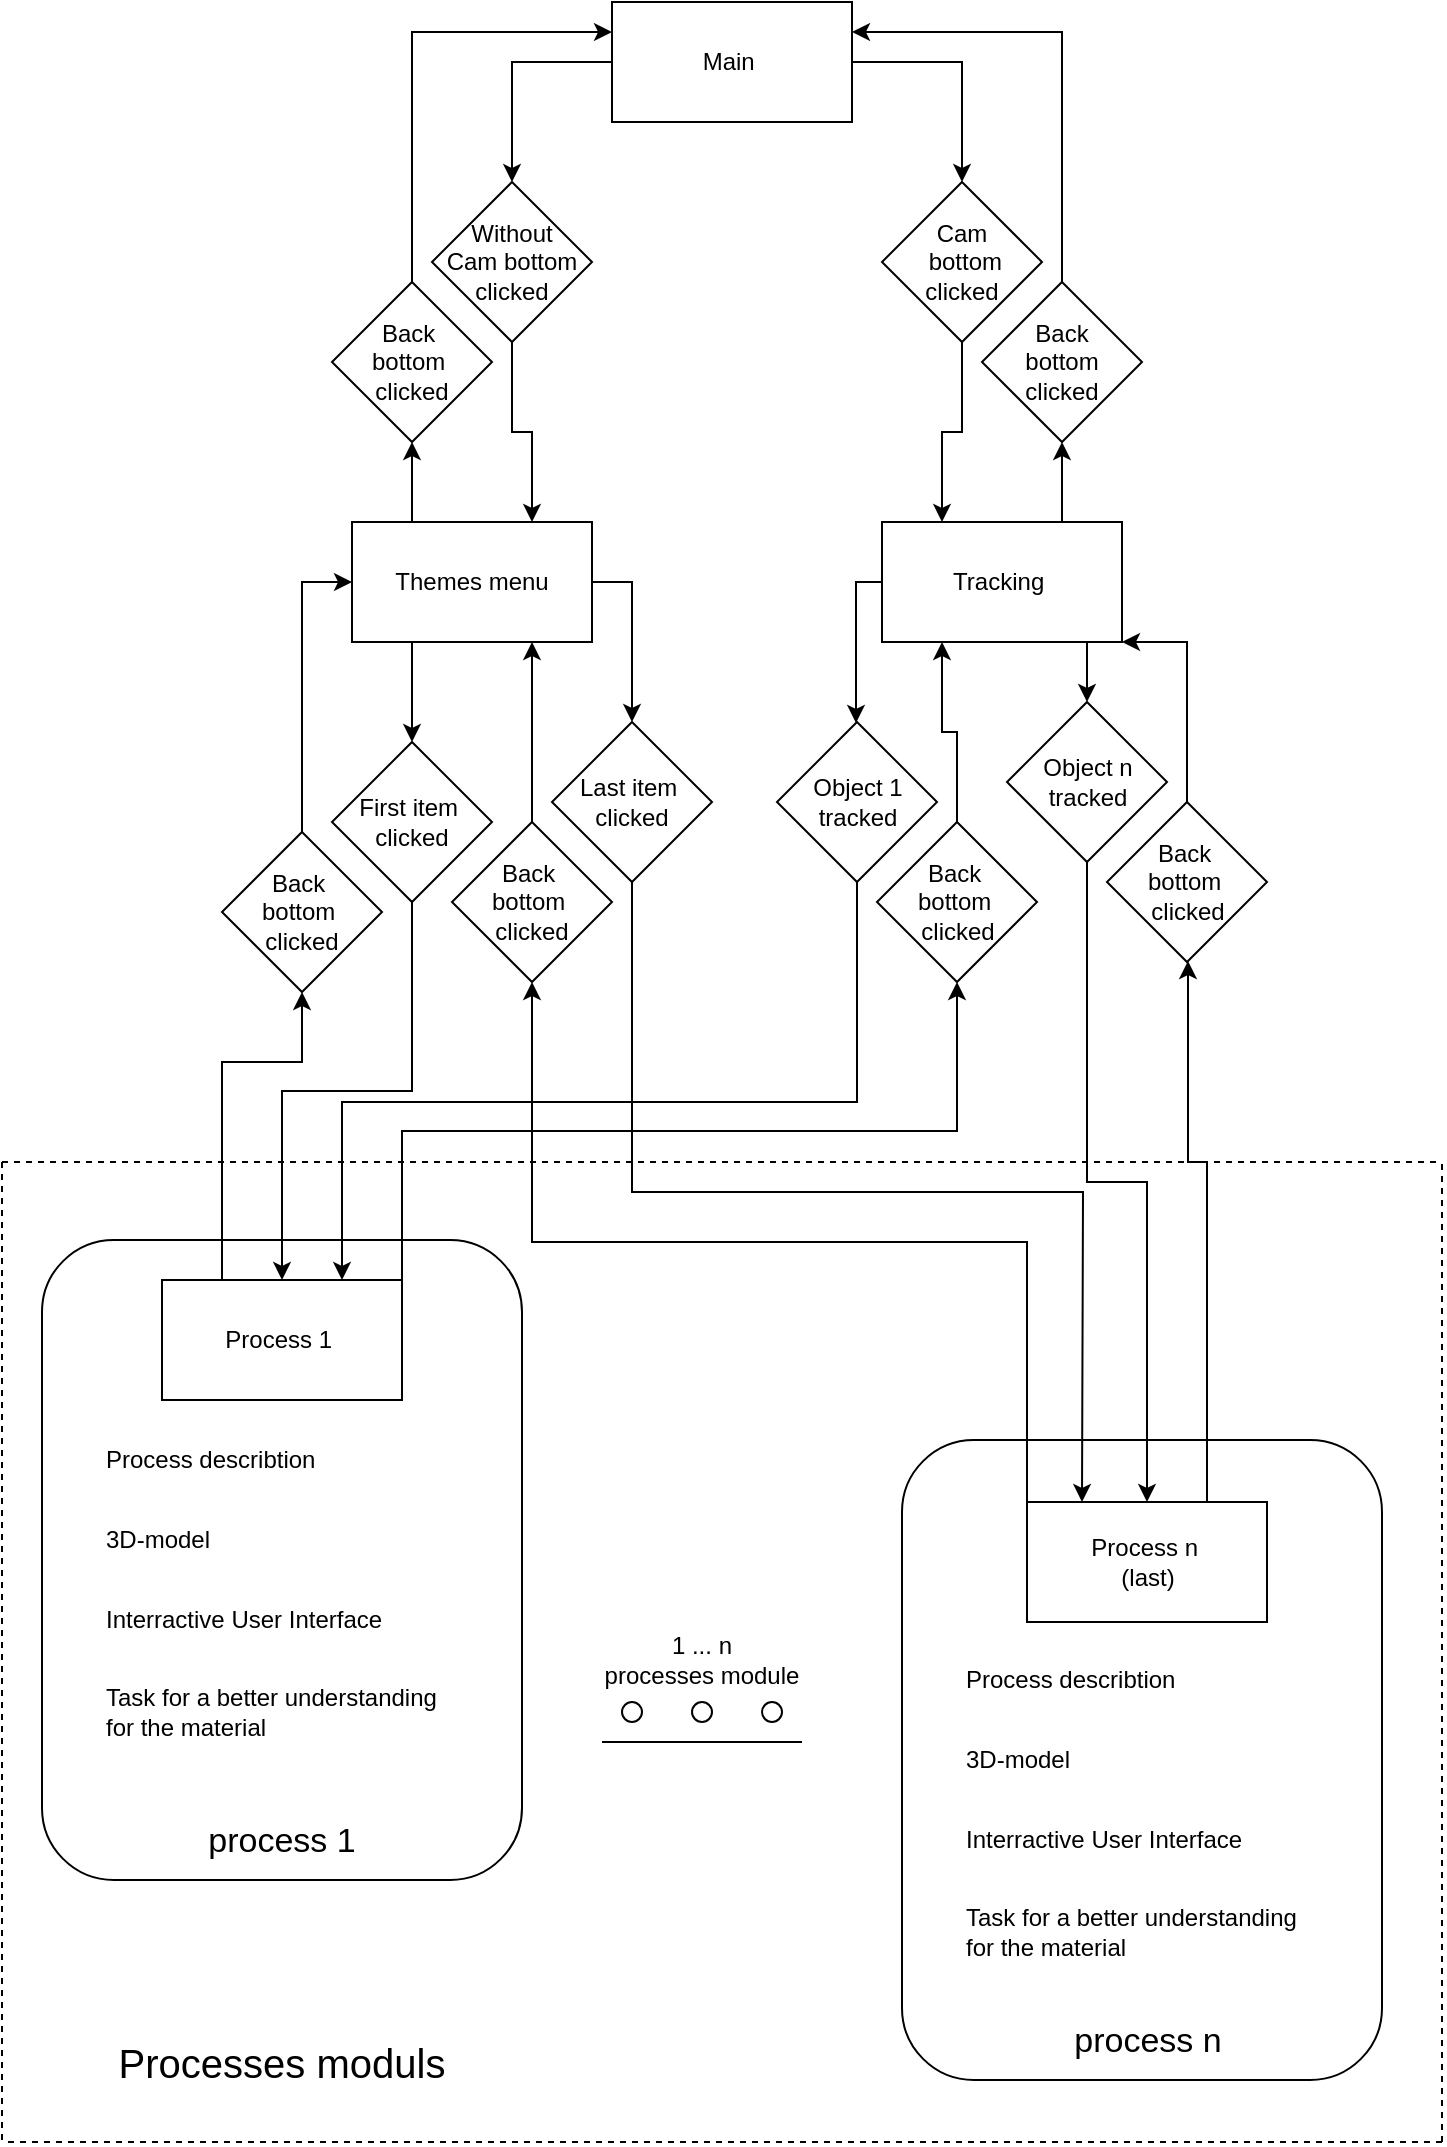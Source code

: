 <mxfile version="13.0.7" type="device"><diagram id="C9-VbCeHcDid7ZQHV7NY" name="Page-1"><mxGraphModel dx="1417" dy="1947" grid="1" gridSize="10" guides="1" tooltips="1" connect="1" arrows="1" fold="1" page="1" pageScale="1" pageWidth="850" pageHeight="1100" math="0" shadow="0"><root><mxCell id="0"/><mxCell id="1" parent="0"/><mxCell id="iYBJVYFue_7A5HSGzg4H-36" style="edgeStyle=orthogonalEdgeStyle;rounded=0;orthogonalLoop=1;jettySize=auto;html=1;" parent="1" source="iYBJVYFue_7A5HSGzg4H-2" target="iYBJVYFue_7A5HSGzg4H-63" edge="1"><mxGeometry relative="1" as="geometry"><mxPoint x="350" y="-39.571" as="targetPoint"/></mxGeometry></mxCell><mxCell id="iYBJVYFue_7A5HSGzg4H-46" style="edgeStyle=orthogonalEdgeStyle;rounded=0;orthogonalLoop=1;jettySize=auto;html=1;exitX=1;exitY=0.5;exitDx=0;exitDy=0;entryX=0.5;entryY=0;entryDx=0;entryDy=0;" parent="1" source="iYBJVYFue_7A5HSGzg4H-2" target="iYBJVYFue_7A5HSGzg4H-48" edge="1"><mxGeometry relative="1" as="geometry"><mxPoint x="550" y="-39.571" as="targetPoint"/></mxGeometry></mxCell><mxCell id="iYBJVYFue_7A5HSGzg4H-3" value="" style="rounded=1;whiteSpace=wrap;html=1;" parent="1" vertex="1"><mxGeometry x="100" y="389" width="240" height="320" as="geometry"/></mxCell><mxCell id="iYBJVYFue_7A5HSGzg4H-88" style="edgeStyle=orthogonalEdgeStyle;rounded=0;orthogonalLoop=1;jettySize=auto;html=1;exitX=0.25;exitY=0;exitDx=0;exitDy=0;entryX=0.5;entryY=1;entryDx=0;entryDy=0;" parent="1" source="iYBJVYFue_7A5HSGzg4H-4" target="iYBJVYFue_7A5HSGzg4H-20" edge="1"><mxGeometry relative="1" as="geometry"><Array as="points"><mxPoint x="190" y="300"/><mxPoint x="230" y="300"/></Array></mxGeometry></mxCell><mxCell id="iYBJVYFue_7A5HSGzg4H-101" style="edgeStyle=orthogonalEdgeStyle;rounded=0;orthogonalLoop=1;jettySize=auto;html=1;exitX=0.5;exitY=1;exitDx=0;exitDy=0;entryX=0.75;entryY=0;entryDx=0;entryDy=0;" parent="1" source="iYBJVYFue_7A5HSGzg4H-39" target="iYBJVYFue_7A5HSGzg4H-4" edge="1"><mxGeometry relative="1" as="geometry"><Array as="points"><mxPoint x="508" y="320"/><mxPoint x="250" y="320"/></Array></mxGeometry></mxCell><mxCell id="iYBJVYFue_7A5HSGzg4H-4" value="Process 1&amp;nbsp;" style="rounded=0;whiteSpace=wrap;html=1;" parent="1" vertex="1"><mxGeometry x="160" y="409" width="120" height="60" as="geometry"/></mxCell><mxCell id="iYBJVYFue_7A5HSGzg4H-14" value="" style="rounded=1;whiteSpace=wrap;html=1;" parent="1" vertex="1"><mxGeometry x="530" y="489" width="240" height="320" as="geometry"/></mxCell><mxCell id="iYBJVYFue_7A5HSGzg4H-94" style="edgeStyle=orthogonalEdgeStyle;rounded=0;orthogonalLoop=1;jettySize=auto;html=1;exitX=0;exitY=0;exitDx=0;exitDy=0;entryX=0.5;entryY=1;entryDx=0;entryDy=0;" parent="1" source="iYBJVYFue_7A5HSGzg4H-15" target="iYBJVYFue_7A5HSGzg4H-35" edge="1"><mxGeometry relative="1" as="geometry"><mxPoint x="340" y="280.0" as="targetPoint"/></mxGeometry></mxCell><mxCell id="iYBJVYFue_7A5HSGzg4H-102" style="edgeStyle=orthogonalEdgeStyle;rounded=0;orthogonalLoop=1;jettySize=auto;html=1;exitX=0.5;exitY=1;exitDx=0;exitDy=0;entryX=0.5;entryY=0;entryDx=0;entryDy=0;" parent="1" source="iYBJVYFue_7A5HSGzg4H-41" target="iYBJVYFue_7A5HSGzg4H-15" edge="1"><mxGeometry relative="1" as="geometry"/></mxCell><mxCell id="iYBJVYFue_7A5HSGzg4H-15" value="Process n&amp;nbsp;&lt;br&gt;(last)" style="rounded=0;whiteSpace=wrap;html=1;" parent="1" vertex="1"><mxGeometry x="592.5" y="520" width="120" height="60" as="geometry"/></mxCell><mxCell id="iYBJVYFue_7A5HSGzg4H-115" style="edgeStyle=orthogonalEdgeStyle;rounded=0;orthogonalLoop=1;jettySize=auto;html=1;exitX=0.5;exitY=1;exitDx=0;exitDy=0;entryX=1;entryY=0;entryDx=0;entryDy=0;" parent="1" edge="1"><mxGeometry relative="1" as="geometry"><mxPoint x="715.471" y="729.176" as="targetPoint"/></mxGeometry></mxCell><mxCell id="iYBJVYFue_7A5HSGzg4H-112" style="edgeStyle=orthogonalEdgeStyle;rounded=0;orthogonalLoop=1;jettySize=auto;html=1;exitX=0;exitY=0;exitDx=0;exitDy=0;entryX=0.5;entryY=1;entryDx=0;entryDy=0;" parent="1" edge="1"><mxGeometry relative="1" as="geometry"><mxPoint x="591.941" y="689.176" as="targetPoint"/></mxGeometry></mxCell><mxCell id="iYBJVYFue_7A5HSGzg4H-86" style="edgeStyle=orthogonalEdgeStyle;rounded=0;orthogonalLoop=1;jettySize=auto;html=1;exitX=0.5;exitY=1;exitDx=0;exitDy=0;" parent="1" source="iYBJVYFue_7A5HSGzg4H-19" target="iYBJVYFue_7A5HSGzg4H-4" edge="1"><mxGeometry relative="1" as="geometry"/></mxCell><mxCell id="iYBJVYFue_7A5HSGzg4H-19" value="First item&amp;nbsp;&lt;br&gt;clicked" style="rhombus;whiteSpace=wrap;html=1;" parent="1" vertex="1"><mxGeometry x="245" y="140" width="80" height="80" as="geometry"/></mxCell><mxCell id="iYBJVYFue_7A5HSGzg4H-89" style="edgeStyle=orthogonalEdgeStyle;rounded=0;orthogonalLoop=1;jettySize=auto;html=1;exitX=0.5;exitY=0;exitDx=0;exitDy=0;entryX=0;entryY=0.5;entryDx=0;entryDy=0;" parent="1" source="iYBJVYFue_7A5HSGzg4H-20" target="iYBJVYFue_7A5HSGzg4H-30" edge="1"><mxGeometry relative="1" as="geometry"/></mxCell><mxCell id="iYBJVYFue_7A5HSGzg4H-20" value="&lt;span style=&quot;white-space: normal&quot;&gt;Back&amp;nbsp;&lt;/span&gt;&lt;br style=&quot;white-space: normal&quot;&gt;&lt;span style=&quot;white-space: normal&quot;&gt;bottom&amp;nbsp;&lt;/span&gt;&lt;br style=&quot;white-space: normal&quot;&gt;&lt;span style=&quot;white-space: normal&quot;&gt;clicked&lt;/span&gt;" style="rhombus;whiteSpace=wrap;html=1;" parent="1" vertex="1"><mxGeometry x="190" y="185" width="80" height="80" as="geometry"/></mxCell><mxCell id="iYBJVYFue_7A5HSGzg4H-82" style="edgeStyle=orthogonalEdgeStyle;rounded=0;orthogonalLoop=1;jettySize=auto;html=1;exitX=0.75;exitY=0;exitDx=0;exitDy=0;entryX=0.5;entryY=1;entryDx=0;entryDy=0;" parent="1" source="iYBJVYFue_7A5HSGzg4H-23" target="iYBJVYFue_7A5HSGzg4H-49" edge="1"><mxGeometry relative="1" as="geometry"/></mxCell><mxCell id="iYBJVYFue_7A5HSGzg4H-97" style="edgeStyle=orthogonalEdgeStyle;rounded=0;orthogonalLoop=1;jettySize=auto;html=1;exitX=0.5;exitY=0;exitDx=0;exitDy=0;entryX=0.25;entryY=1;entryDx=0;entryDy=0;" parent="1" source="iYBJVYFue_7A5HSGzg4H-40" target="iYBJVYFue_7A5HSGzg4H-23" edge="1"><mxGeometry relative="1" as="geometry"/></mxCell><mxCell id="iYBJVYFue_7A5HSGzg4H-126" style="edgeStyle=orthogonalEdgeStyle;rounded=0;orthogonalLoop=1;jettySize=auto;html=1;exitX=0.5;exitY=0;exitDx=0;exitDy=0;entryX=1;entryY=1;entryDx=0;entryDy=0;" parent="1" source="iYBJVYFue_7A5HSGzg4H-42" target="iYBJVYFue_7A5HSGzg4H-23" edge="1"><mxGeometry relative="1" as="geometry"><Array as="points"><mxPoint x="673" y="90"/></Array></mxGeometry></mxCell><mxCell id="iYBJVYFue_7A5HSGzg4H-23" value="Tracking&amp;nbsp;" style="rounded=0;whiteSpace=wrap;html=1;" parent="1" vertex="1"><mxGeometry x="520" y="30" width="120" height="60" as="geometry"/></mxCell><mxCell id="iYBJVYFue_7A5HSGzg4H-78" style="edgeStyle=orthogonalEdgeStyle;rounded=0;orthogonalLoop=1;jettySize=auto;html=1;exitX=0.25;exitY=0;exitDx=0;exitDy=0;entryX=0.5;entryY=1;entryDx=0;entryDy=0;" parent="1" source="iYBJVYFue_7A5HSGzg4H-30" target="iYBJVYFue_7A5HSGzg4H-64" edge="1"><mxGeometry relative="1" as="geometry"><mxPoint x="290.286" y="9.857" as="targetPoint"/></mxGeometry></mxCell><mxCell id="iYBJVYFue_7A5HSGzg4H-85" style="edgeStyle=orthogonalEdgeStyle;rounded=0;orthogonalLoop=1;jettySize=auto;html=1;exitX=0.25;exitY=1;exitDx=0;exitDy=0;entryX=0.5;entryY=0;entryDx=0;entryDy=0;" parent="1" source="iYBJVYFue_7A5HSGzg4H-30" target="iYBJVYFue_7A5HSGzg4H-19" edge="1"><mxGeometry relative="1" as="geometry"/></mxCell><mxCell id="iYBJVYFue_7A5HSGzg4H-96" style="edgeStyle=orthogonalEdgeStyle;rounded=0;orthogonalLoop=1;jettySize=auto;html=1;exitX=1;exitY=0.5;exitDx=0;exitDy=0;entryX=0.5;entryY=0;entryDx=0;entryDy=0;" parent="1" source="iYBJVYFue_7A5HSGzg4H-30" target="iYBJVYFue_7A5HSGzg4H-34" edge="1"><mxGeometry relative="1" as="geometry"/></mxCell><mxCell id="iYBJVYFue_7A5HSGzg4H-30" value="Themes menu" style="rounded=0;whiteSpace=wrap;html=1;" parent="1" vertex="1"><mxGeometry x="255" y="30" width="120" height="60" as="geometry"/></mxCell><mxCell id="iYBJVYFue_7A5HSGzg4H-93" style="edgeStyle=orthogonalEdgeStyle;rounded=0;orthogonalLoop=1;jettySize=auto;html=1;exitX=0.5;exitY=1;exitDx=0;exitDy=0;" parent="1" source="iYBJVYFue_7A5HSGzg4H-34" edge="1"><mxGeometry relative="1" as="geometry"><mxPoint x="620.0" y="520" as="targetPoint"/></mxGeometry></mxCell><mxCell id="iYBJVYFue_7A5HSGzg4H-34" value="Last item&amp;nbsp;&lt;br&gt;clicked" style="rhombus;whiteSpace=wrap;html=1;" parent="1" vertex="1"><mxGeometry x="355" y="130" width="80" height="80" as="geometry"/></mxCell><mxCell id="iYBJVYFue_7A5HSGzg4H-95" style="edgeStyle=orthogonalEdgeStyle;rounded=0;orthogonalLoop=1;jettySize=auto;html=1;exitX=0.5;exitY=0;exitDx=0;exitDy=0;entryX=0.75;entryY=1;entryDx=0;entryDy=0;" parent="1" source="iYBJVYFue_7A5HSGzg4H-35" target="iYBJVYFue_7A5HSGzg4H-30" edge="1"><mxGeometry relative="1" as="geometry"/></mxCell><mxCell id="iYBJVYFue_7A5HSGzg4H-35" value="&lt;span style=&quot;white-space: normal&quot;&gt;Back&amp;nbsp;&lt;/span&gt;&lt;br style=&quot;white-space: normal&quot;&gt;&lt;span style=&quot;white-space: normal&quot;&gt;bottom&amp;nbsp;&lt;/span&gt;&lt;br style=&quot;white-space: normal&quot;&gt;&lt;span style=&quot;white-space: normal&quot;&gt;clicked&lt;/span&gt;" style="rhombus;whiteSpace=wrap;html=1;" parent="1" vertex="1"><mxGeometry x="305" y="180" width="80" height="80" as="geometry"/></mxCell><mxCell id="iYBJVYFue_7A5HSGzg4H-98" style="edgeStyle=orthogonalEdgeStyle;rounded=0;orthogonalLoop=1;jettySize=auto;html=1;exitX=0;exitY=0.5;exitDx=0;exitDy=0;" parent="1" source="iYBJVYFue_7A5HSGzg4H-23" target="iYBJVYFue_7A5HSGzg4H-39" edge="1"><mxGeometry relative="1" as="geometry"><Array as="points"><mxPoint x="507" y="60"/></Array></mxGeometry></mxCell><mxCell id="iYBJVYFue_7A5HSGzg4H-39" value="Object 1 tracked" style="rhombus;whiteSpace=wrap;html=1;" parent="1" vertex="1"><mxGeometry x="467.5" y="130" width="80" height="80" as="geometry"/></mxCell><mxCell id="iYBJVYFue_7A5HSGzg4H-99" style="edgeStyle=orthogonalEdgeStyle;rounded=0;orthogonalLoop=1;jettySize=auto;html=1;exitX=1;exitY=0;exitDx=0;exitDy=0;entryX=0.5;entryY=1;entryDx=0;entryDy=0;" parent="1" source="iYBJVYFue_7A5HSGzg4H-4" target="iYBJVYFue_7A5HSGzg4H-40" edge="1"><mxGeometry relative="1" as="geometry"/></mxCell><mxCell id="iYBJVYFue_7A5HSGzg4H-40" value="&lt;span style=&quot;white-space: normal&quot;&gt;Back&amp;nbsp;&lt;/span&gt;&lt;br style=&quot;white-space: normal&quot;&gt;&lt;span style=&quot;white-space: normal&quot;&gt;bottom&amp;nbsp;&lt;/span&gt;&lt;br style=&quot;white-space: normal&quot;&gt;&lt;span style=&quot;white-space: normal&quot;&gt;clicked&lt;/span&gt;" style="rhombus;whiteSpace=wrap;html=1;" parent="1" vertex="1"><mxGeometry x="517.5" y="180" width="80" height="80" as="geometry"/></mxCell><mxCell id="iYBJVYFue_7A5HSGzg4H-105" style="edgeStyle=orthogonalEdgeStyle;rounded=0;orthogonalLoop=1;jettySize=auto;html=1;exitX=0.75;exitY=1;exitDx=0;exitDy=0;entryX=0.5;entryY=0;entryDx=0;entryDy=0;" parent="1" source="iYBJVYFue_7A5HSGzg4H-23" target="iYBJVYFue_7A5HSGzg4H-41" edge="1"><mxGeometry relative="1" as="geometry"/></mxCell><mxCell id="iYBJVYFue_7A5HSGzg4H-41" value="Object n tracked" style="rhombus;whiteSpace=wrap;html=1;" parent="1" vertex="1"><mxGeometry x="582.5" y="120" width="80" height="80" as="geometry"/></mxCell><mxCell id="iYBJVYFue_7A5HSGzg4H-104" style="edgeStyle=orthogonalEdgeStyle;rounded=0;orthogonalLoop=1;jettySize=auto;html=1;exitX=0.75;exitY=0;exitDx=0;exitDy=0;" parent="1" source="iYBJVYFue_7A5HSGzg4H-15" target="iYBJVYFue_7A5HSGzg4H-42" edge="1"><mxGeometry relative="1" as="geometry"><Array as="points"><mxPoint x="683" y="350"/><mxPoint x="673" y="350"/></Array></mxGeometry></mxCell><mxCell id="iYBJVYFue_7A5HSGzg4H-42" value="&lt;span style=&quot;white-space: normal&quot;&gt;Back&amp;nbsp;&lt;/span&gt;&lt;br style=&quot;white-space: normal&quot;&gt;&lt;span style=&quot;white-space: normal&quot;&gt;bottom&amp;nbsp;&lt;/span&gt;&lt;br style=&quot;white-space: normal&quot;&gt;&lt;span style=&quot;white-space: normal&quot;&gt;clicked&lt;/span&gt;" style="rhombus;whiteSpace=wrap;html=1;" parent="1" vertex="1"><mxGeometry x="632.5" y="170" width="80" height="80" as="geometry"/></mxCell><mxCell id="iYBJVYFue_7A5HSGzg4H-90" style="edgeStyle=orthogonalEdgeStyle;rounded=0;orthogonalLoop=1;jettySize=auto;html=1;exitX=0.5;exitY=1;exitDx=0;exitDy=0;entryX=0.25;entryY=0;entryDx=0;entryDy=0;" parent="1" source="iYBJVYFue_7A5HSGzg4H-48" target="iYBJVYFue_7A5HSGzg4H-23" edge="1"><mxGeometry relative="1" as="geometry"/></mxCell><mxCell id="iYBJVYFue_7A5HSGzg4H-48" value="Cam&lt;br&gt;&amp;nbsp;bottom clicked" style="rhombus;whiteSpace=wrap;html=1;" parent="1" vertex="1"><mxGeometry x="520" y="-140" width="80" height="80" as="geometry"/></mxCell><mxCell id="iYBJVYFue_7A5HSGzg4H-76" style="edgeStyle=orthogonalEdgeStyle;rounded=0;orthogonalLoop=1;jettySize=auto;html=1;exitX=0.5;exitY=0;exitDx=0;exitDy=0;entryX=1;entryY=0.25;entryDx=0;entryDy=0;" parent="1" source="iYBJVYFue_7A5HSGzg4H-49" target="iYBJVYFue_7A5HSGzg4H-1" edge="1"><mxGeometry relative="1" as="geometry"/></mxCell><mxCell id="iYBJVYFue_7A5HSGzg4H-49" value="Back &lt;br&gt;bottom &lt;br&gt;clicked" style="rhombus;whiteSpace=wrap;html=1;" parent="1" vertex="1"><mxGeometry x="570" y="-90" width="80" height="80" as="geometry"/></mxCell><mxCell id="iYBJVYFue_7A5HSGzg4H-50" value="" style="endArrow=none;dashed=1;html=1;" parent="1" edge="1"><mxGeometry width="50" height="50" relative="1" as="geometry"><mxPoint x="80" y="839" as="sourcePoint"/><mxPoint x="80" y="350" as="targetPoint"/></mxGeometry></mxCell><mxCell id="iYBJVYFue_7A5HSGzg4H-51" value="" style="endArrow=none;dashed=1;html=1;" parent="1" edge="1"><mxGeometry width="50" height="50" relative="1" as="geometry"><mxPoint x="800" y="840" as="sourcePoint"/><mxPoint x="80" y="840" as="targetPoint"/></mxGeometry></mxCell><mxCell id="iYBJVYFue_7A5HSGzg4H-52" value="" style="endArrow=none;dashed=1;html=1;" parent="1" edge="1"><mxGeometry width="50" height="50" relative="1" as="geometry"><mxPoint x="80" y="350" as="sourcePoint"/><mxPoint x="800" y="350" as="targetPoint"/></mxGeometry></mxCell><mxCell id="iYBJVYFue_7A5HSGzg4H-53" value="" style="endArrow=none;dashed=1;html=1;" parent="1" edge="1"><mxGeometry width="50" height="50" relative="1" as="geometry"><mxPoint x="800" y="840" as="sourcePoint"/><mxPoint x="800" y="350" as="targetPoint"/></mxGeometry></mxCell><mxCell id="iYBJVYFue_7A5HSGzg4H-54" value="&lt;font style=&quot;font-size: 20px&quot;&gt;Processes moduls&lt;/font&gt;" style="text;html=1;strokeColor=none;fillColor=none;align=center;verticalAlign=middle;whiteSpace=wrap;rounded=0;" parent="1" vertex="1"><mxGeometry x="110" y="780" width="220" height="40" as="geometry"/></mxCell><mxCell id="iYBJVYFue_7A5HSGzg4H-55" value="&lt;font style=&quot;font-size: 17px&quot;&gt;process 1&lt;/font&gt;" style="text;html=1;strokeColor=none;fillColor=none;align=center;verticalAlign=middle;whiteSpace=wrap;rounded=0;" parent="1" vertex="1"><mxGeometry x="150" y="680" width="140" height="20" as="geometry"/></mxCell><mxCell id="iYBJVYFue_7A5HSGzg4H-56" value="&lt;font style=&quot;font-size: 17px&quot;&gt;process n&lt;/font&gt;" style="text;html=1;strokeColor=none;fillColor=none;align=center;verticalAlign=middle;whiteSpace=wrap;rounded=0;" parent="1" vertex="1"><mxGeometry x="582.5" y="780" width="140" height="20" as="geometry"/></mxCell><mxCell id="iYBJVYFue_7A5HSGzg4H-57" value="" style="endArrow=none;html=1;" parent="1" edge="1"><mxGeometry width="50" height="50" relative="1" as="geometry"><mxPoint x="380" y="640" as="sourcePoint"/><mxPoint x="480" y="640" as="targetPoint"/></mxGeometry></mxCell><mxCell id="iYBJVYFue_7A5HSGzg4H-58" value="" style="ellipse;whiteSpace=wrap;html=1;aspect=fixed;" parent="1" vertex="1"><mxGeometry x="390" y="620" width="10" height="10" as="geometry"/></mxCell><mxCell id="iYBJVYFue_7A5HSGzg4H-60" value="" style="ellipse;whiteSpace=wrap;html=1;aspect=fixed;" parent="1" vertex="1"><mxGeometry x="425" y="620" width="10" height="10" as="geometry"/></mxCell><mxCell id="iYBJVYFue_7A5HSGzg4H-61" value="" style="ellipse;whiteSpace=wrap;html=1;aspect=fixed;" parent="1" vertex="1"><mxGeometry x="460" y="620" width="10" height="10" as="geometry"/></mxCell><mxCell id="iYBJVYFue_7A5HSGzg4H-62" value="1 ... n &lt;br&gt;processes module" style="text;html=1;strokeColor=none;fillColor=none;align=center;verticalAlign=middle;whiteSpace=wrap;rounded=0;" parent="1" vertex="1"><mxGeometry x="370" y="589" width="120" height="20" as="geometry"/></mxCell><mxCell id="iYBJVYFue_7A5HSGzg4H-72" style="edgeStyle=orthogonalEdgeStyle;rounded=0;orthogonalLoop=1;jettySize=auto;html=1;exitX=0.5;exitY=1;exitDx=0;exitDy=0;entryX=0.75;entryY=0;entryDx=0;entryDy=0;" parent="1" source="iYBJVYFue_7A5HSGzg4H-63" target="iYBJVYFue_7A5HSGzg4H-30" edge="1"><mxGeometry relative="1" as="geometry"/></mxCell><mxCell id="iYBJVYFue_7A5HSGzg4H-63" value="Without&lt;br&gt;Cam bottom &lt;br&gt;clicked" style="rhombus;whiteSpace=wrap;html=1;" parent="1" vertex="1"><mxGeometry x="295" y="-140" width="80" height="80" as="geometry"/></mxCell><mxCell id="iYBJVYFue_7A5HSGzg4H-75" style="edgeStyle=orthogonalEdgeStyle;rounded=0;orthogonalLoop=1;jettySize=auto;html=1;exitX=0.5;exitY=0;exitDx=0;exitDy=0;entryX=0;entryY=0.25;entryDx=0;entryDy=0;" parent="1" source="iYBJVYFue_7A5HSGzg4H-64" target="iYBJVYFue_7A5HSGzg4H-1" edge="1"><mxGeometry relative="1" as="geometry"><mxPoint x="290" y="-200" as="targetPoint"/></mxGeometry></mxCell><mxCell id="iYBJVYFue_7A5HSGzg4H-64" value="&lt;span style=&quot;white-space: normal&quot;&gt;Back&amp;nbsp;&lt;/span&gt;&lt;br style=&quot;white-space: normal&quot;&gt;&lt;span style=&quot;white-space: normal&quot;&gt;bottom&amp;nbsp;&lt;/span&gt;&lt;br style=&quot;white-space: normal&quot;&gt;&lt;span style=&quot;white-space: normal&quot;&gt;clicked&lt;/span&gt;" style="rhombus;whiteSpace=wrap;html=1;" parent="1" vertex="1"><mxGeometry x="245" y="-90" width="80" height="80" as="geometry"/></mxCell><mxCell id="iYBJVYFue_7A5HSGzg4H-155" value="" style="group" parent="1" vertex="1" connectable="0"><mxGeometry x="385" y="-230" width="120" height="60" as="geometry"/></mxCell><mxCell id="iYBJVYFue_7A5HSGzg4H-1" value="" style="rounded=0;whiteSpace=wrap;html=1;" parent="iYBJVYFue_7A5HSGzg4H-155" vertex="1"><mxGeometry width="120" height="60" as="geometry"/></mxCell><mxCell id="iYBJVYFue_7A5HSGzg4H-2" value="Main&amp;nbsp;" style="text;html=1;strokeColor=none;fillColor=none;align=center;verticalAlign=middle;whiteSpace=wrap;rounded=0;" parent="iYBJVYFue_7A5HSGzg4H-155" vertex="1"><mxGeometry y="20" width="120" height="20" as="geometry"/></mxCell><mxCell id="IGCpPcmmNeGmOPMpV3xt-2" value="Process describtion" style="text;html=1;strokeColor=none;fillColor=none;align=left;verticalAlign=middle;whiteSpace=wrap;rounded=0;" parent="1" vertex="1"><mxGeometry x="130" y="489" width="140" height="20" as="geometry"/></mxCell><mxCell id="IGCpPcmmNeGmOPMpV3xt-3" value="3D-model" style="text;html=1;strokeColor=none;fillColor=none;align=left;verticalAlign=middle;whiteSpace=wrap;rounded=0;" parent="1" vertex="1"><mxGeometry x="130" y="529.0" width="170" height="20" as="geometry"/></mxCell><mxCell id="IGCpPcmmNeGmOPMpV3xt-4" value="Interractive User Interface" style="text;html=1;strokeColor=none;fillColor=none;align=left;verticalAlign=middle;whiteSpace=wrap;rounded=0;" parent="1" vertex="1"><mxGeometry x="130" y="569" width="180" height="20" as="geometry"/></mxCell><mxCell id="IGCpPcmmNeGmOPMpV3xt-5" value="Task for a better understanding for the material" style="text;html=1;strokeColor=none;fillColor=none;align=left;verticalAlign=middle;whiteSpace=wrap;rounded=0;" parent="1" vertex="1"><mxGeometry x="130" y="609" width="180" height="31" as="geometry"/></mxCell><mxCell id="IGCpPcmmNeGmOPMpV3xt-6" value="Process describtion" style="text;html=1;strokeColor=none;fillColor=none;align=left;verticalAlign=middle;whiteSpace=wrap;rounded=0;" parent="1" vertex="1"><mxGeometry x="560" y="599" width="140" height="20" as="geometry"/></mxCell><mxCell id="IGCpPcmmNeGmOPMpV3xt-7" value="3D-model" style="text;html=1;strokeColor=none;fillColor=none;align=left;verticalAlign=middle;whiteSpace=wrap;rounded=0;" parent="1" vertex="1"><mxGeometry x="560" y="639.0" width="170" height="20" as="geometry"/></mxCell><mxCell id="IGCpPcmmNeGmOPMpV3xt-8" value="Interractive User Interface" style="text;html=1;strokeColor=none;fillColor=none;align=left;verticalAlign=middle;whiteSpace=wrap;rounded=0;" parent="1" vertex="1"><mxGeometry x="560" y="679" width="180" height="20" as="geometry"/></mxCell><mxCell id="IGCpPcmmNeGmOPMpV3xt-9" value="Task for a better understanding for the material" style="text;html=1;strokeColor=none;fillColor=none;align=left;verticalAlign=middle;whiteSpace=wrap;rounded=0;" parent="1" vertex="1"><mxGeometry x="560" y="719" width="180" height="31" as="geometry"/></mxCell></root></mxGraphModel></diagram></mxfile>